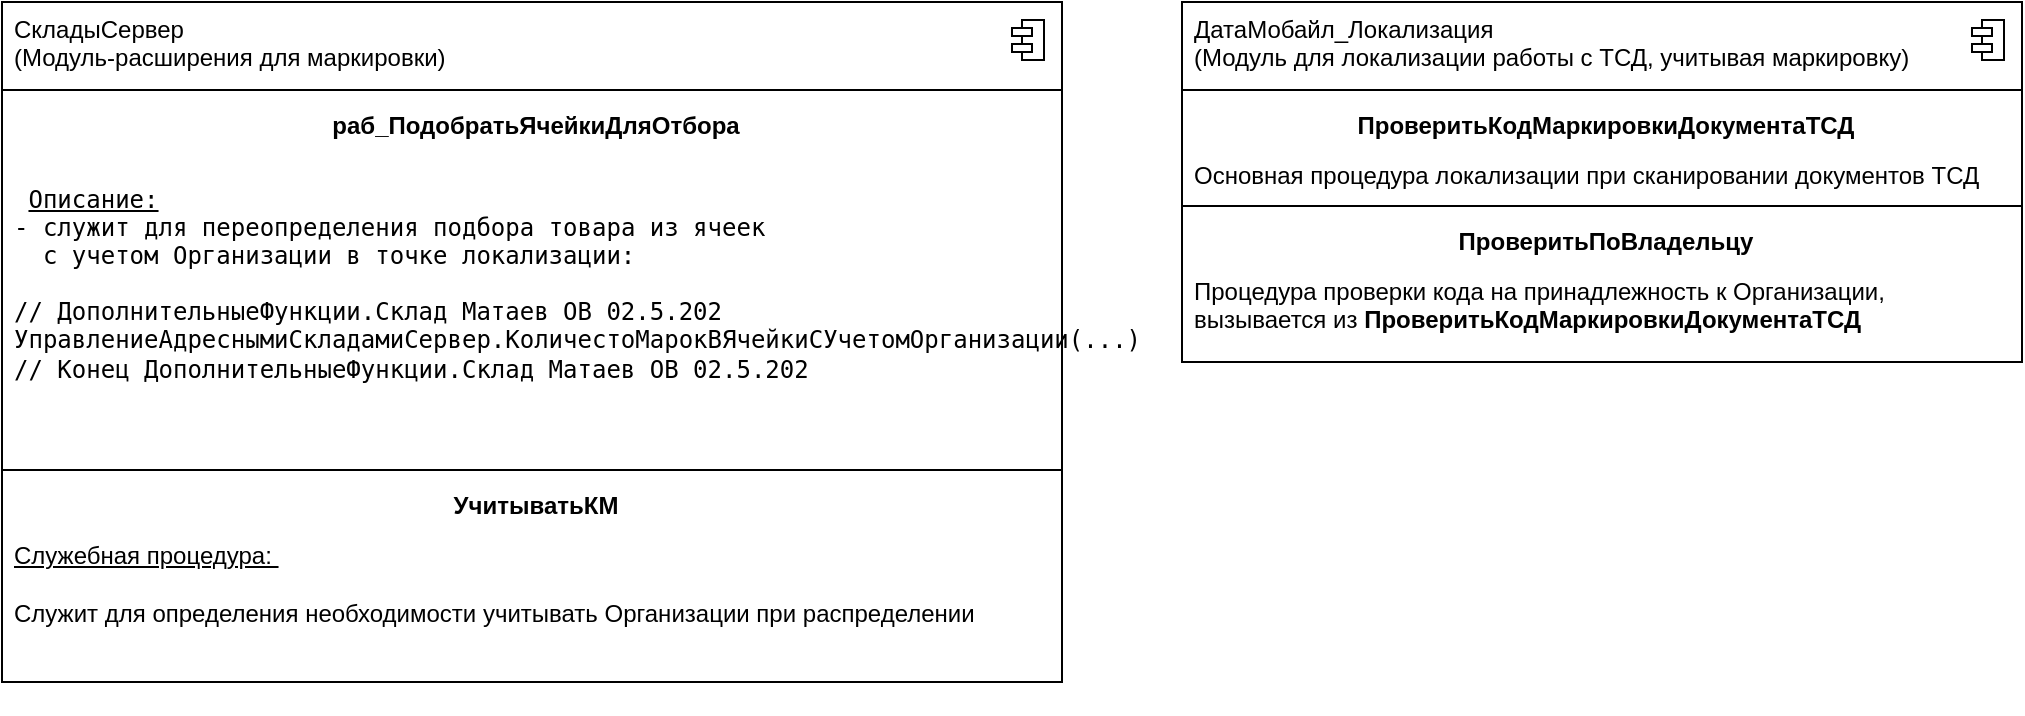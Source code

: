 <mxfile version="24.7.1" type="github">
  <diagram name="Страница — 1" id="94yq8rON1ORlZ_m-I1sI">
    <mxGraphModel dx="1845" dy="1217" grid="1" gridSize="10" guides="1" tooltips="1" connect="1" arrows="1" fold="1" page="0" pageScale="1" pageWidth="827" pageHeight="1169" math="0" shadow="0">
      <root>
        <mxCell id="0" />
        <mxCell id="1" parent="0" />
        <mxCell id="P559ENG4m1cFqqR3Orcd-9" value="" style="fontStyle=1;align=center;verticalAlign=top;childLayout=stackLayout;horizontal=1;horizontalStack=0;resizeParent=1;resizeParentMax=0;resizeLast=0;marginBottom=0;" vertex="1" parent="1">
          <mxGeometry x="-90" y="-380" width="530" height="340" as="geometry" />
        </mxCell>
        <mxCell id="P559ENG4m1cFqqR3Orcd-10" value="&lt;span style=&quot;text-align: center;&quot;&gt;СкладыСервер&lt;/span&gt;&lt;div style=&quot;text-align: center;&quot;&gt;(Модуль-расширения для маркировки)&lt;/div&gt;" style="html=1;align=left;spacingLeft=4;verticalAlign=top;strokeColor=none;fillColor=none;whiteSpace=wrap;" vertex="1" parent="P559ENG4m1cFqqR3Orcd-9">
          <mxGeometry width="530" height="40" as="geometry" />
        </mxCell>
        <mxCell id="P559ENG4m1cFqqR3Orcd-11" value="" style="shape=module;jettyWidth=10;jettyHeight=4;" vertex="1" parent="P559ENG4m1cFqqR3Orcd-10">
          <mxGeometry x="1" width="16" height="20" relative="1" as="geometry">
            <mxPoint x="-25" y="9" as="offset" />
          </mxGeometry>
        </mxCell>
        <mxCell id="P559ENG4m1cFqqR3Orcd-12" value="" style="line;strokeWidth=1;fillColor=none;align=left;verticalAlign=middle;spacingTop=-1;spacingLeft=3;spacingRight=3;rotatable=0;labelPosition=right;points=[];portConstraint=eastwest;" vertex="1" parent="P559ENG4m1cFqqR3Orcd-9">
          <mxGeometry y="40" width="530" height="8" as="geometry" />
        </mxCell>
        <mxCell id="P559ENG4m1cFqqR3Orcd-13" value="&lt;span style=&quot;text-align: left;&quot;&gt;раб_ПодобратьЯчейкиДляОтбора&lt;/span&gt;" style="html=1;align=center;spacingLeft=4;verticalAlign=top;strokeColor=none;fillColor=none;whiteSpace=wrap;fontStyle=1" vertex="1" parent="P559ENG4m1cFqqR3Orcd-9">
          <mxGeometry y="48" width="530" height="25" as="geometry" />
        </mxCell>
        <mxCell id="P559ENG4m1cFqqR3Orcd-14" value="&lt;pre style=&quot;text-align: justify; height: 2px;&quot;&gt; &lt;u&gt;Описание:&lt;/u&gt;&amp;nbsp; &lt;/pre&gt;&lt;pre style=&quot;text-align: justify; height: 2px;&quot;&gt;- &lt;span style=&quot;background-color: initial;&quot;&gt;служит для переопределения подбора товара из ячеек&lt;/span&gt;&lt;/pre&gt;&lt;pre style=&quot;text-align: justify; height: 2px;&quot;&gt;&lt;span style=&quot;background-color: initial;&quot;&gt;  с учетом Организации в точке локализации:&lt;/span&gt;&lt;/pre&gt;&lt;pre style=&quot;text-align: justify; height: 2px;&quot;&gt;&lt;span style=&quot;background-color: initial;&quot;&gt;&lt;br&gt;&lt;/span&gt;&lt;/pre&gt;&lt;pre style=&quot;text-align: justify; height: 2px;&quot;&gt;&lt;span style=&quot;background-color: initial;&quot;&gt;// ДополнительныеФункции.Склад Матаев ОВ 02.5.202&lt;br&gt;УправлениеАдреснымиСкладамиСервер.КоличестоМарокВЯчейкиСУчетомОрганизации(...)&lt;br&gt;// Конец ДополнительныеФункции.Склад Матаев ОВ 02.5.202&lt;/span&gt;&lt;span style=&quot;background-color: initial;&quot;&gt;&lt;br&gt;&lt;/span&gt;&lt;/pre&gt;&lt;pre style=&quot;text-align: justify; height: 2px;&quot;&gt;&lt;span style=&quot;background-color: initial;&quot;&gt;&lt;br&gt;&lt;/span&gt;&lt;/pre&gt;&lt;div style=&quot;text-align: justify;&quot;&gt;&lt;br&gt;&lt;/div&gt;" style="html=1;align=left;spacingLeft=4;verticalAlign=top;strokeColor=none;fillColor=none;whiteSpace=wrap;" vertex="1" parent="P559ENG4m1cFqqR3Orcd-9">
          <mxGeometry y="73" width="530" height="157" as="geometry" />
        </mxCell>
        <mxCell id="P559ENG4m1cFqqR3Orcd-15" value="" style="line;strokeWidth=1;fillColor=none;align=left;verticalAlign=middle;spacingTop=-1;spacingLeft=3;spacingRight=3;rotatable=0;labelPosition=right;points=[];portConstraint=eastwest;" vertex="1" parent="P559ENG4m1cFqqR3Orcd-9">
          <mxGeometry y="230" width="530" height="8" as="geometry" />
        </mxCell>
        <mxCell id="P559ENG4m1cFqqR3Orcd-16" value="УчитыватьКМ" style="html=1;align=center;spacingLeft=4;verticalAlign=top;strokeColor=none;fillColor=none;whiteSpace=wrap;fontStyle=1" vertex="1" parent="P559ENG4m1cFqqR3Orcd-9">
          <mxGeometry y="238" width="530" height="25" as="geometry" />
        </mxCell>
        <mxCell id="P559ENG4m1cFqqR3Orcd-17" value="&lt;u&gt;Служебная процедура:&amp;nbsp;&lt;/u&gt;&lt;div&gt;&lt;br&gt;&lt;/div&gt;&lt;div&gt;Служит для определения необходимости учитывать Организации при распределении&lt;/div&gt;&lt;div&gt;&lt;br&gt;&lt;div&gt;&lt;br&gt;&lt;/div&gt;&lt;div&gt;&lt;br&gt;&lt;/div&gt;&lt;/div&gt;" style="html=1;align=left;spacingLeft=4;verticalAlign=top;strokeColor=none;fillColor=none;whiteSpace=wrap;" vertex="1" parent="P559ENG4m1cFqqR3Orcd-9">
          <mxGeometry y="263" width="530" height="77" as="geometry" />
        </mxCell>
        <mxCell id="P559ENG4m1cFqqR3Orcd-18" value="" style="fontStyle=1;align=center;verticalAlign=top;childLayout=stackLayout;horizontal=1;horizontalStack=0;resizeParent=1;resizeParentMax=0;resizeLast=0;marginBottom=0;" vertex="1" parent="1">
          <mxGeometry x="500" y="-380" width="420" height="180" as="geometry" />
        </mxCell>
        <mxCell id="P559ENG4m1cFqqR3Orcd-19" value="ДатаМобайл_Локализация&lt;div&gt;(Модуль для локализации работы с ТСД, учитывая маркировку)&lt;/div&gt;" style="html=1;align=left;spacingLeft=4;verticalAlign=top;strokeColor=none;fillColor=none;whiteSpace=wrap;" vertex="1" parent="P559ENG4m1cFqqR3Orcd-18">
          <mxGeometry width="420" height="40" as="geometry" />
        </mxCell>
        <mxCell id="P559ENG4m1cFqqR3Orcd-20" value="" style="shape=module;jettyWidth=10;jettyHeight=4;" vertex="1" parent="P559ENG4m1cFqqR3Orcd-19">
          <mxGeometry x="1" width="16" height="20" relative="1" as="geometry">
            <mxPoint x="-25" y="9" as="offset" />
          </mxGeometry>
        </mxCell>
        <mxCell id="P559ENG4m1cFqqR3Orcd-21" value="" style="line;strokeWidth=1;fillColor=none;align=left;verticalAlign=middle;spacingTop=-1;spacingLeft=3;spacingRight=3;rotatable=0;labelPosition=right;points=[];portConstraint=eastwest;" vertex="1" parent="P559ENG4m1cFqqR3Orcd-18">
          <mxGeometry y="40" width="420" height="8" as="geometry" />
        </mxCell>
        <mxCell id="P559ENG4m1cFqqR3Orcd-22" value="ПроверитьКодМаркировкиДокументаТСД" style="html=1;align=center;spacingLeft=4;verticalAlign=top;strokeColor=none;fillColor=none;whiteSpace=wrap;fontStyle=1" vertex="1" parent="P559ENG4m1cFqqR3Orcd-18">
          <mxGeometry y="48" width="420" height="25" as="geometry" />
        </mxCell>
        <mxCell id="P559ENG4m1cFqqR3Orcd-23" value="Основная процедура локализации при сканировании документов ТСД" style="html=1;align=left;spacingLeft=4;verticalAlign=top;strokeColor=none;fillColor=none;whiteSpace=wrap;" vertex="1" parent="P559ENG4m1cFqqR3Orcd-18">
          <mxGeometry y="73" width="420" height="25" as="geometry" />
        </mxCell>
        <mxCell id="P559ENG4m1cFqqR3Orcd-24" value="" style="line;strokeWidth=1;fillColor=none;align=left;verticalAlign=middle;spacingTop=-1;spacingLeft=3;spacingRight=3;rotatable=0;labelPosition=right;points=[];portConstraint=eastwest;" vertex="1" parent="P559ENG4m1cFqqR3Orcd-18">
          <mxGeometry y="98" width="420" height="8" as="geometry" />
        </mxCell>
        <mxCell id="P559ENG4m1cFqqR3Orcd-25" value="ПроверитьПоВладельцу" style="html=1;align=center;spacingLeft=4;verticalAlign=top;strokeColor=none;fillColor=none;whiteSpace=wrap;fontStyle=1" vertex="1" parent="P559ENG4m1cFqqR3Orcd-18">
          <mxGeometry y="106" width="420" height="25" as="geometry" />
        </mxCell>
        <mxCell id="P559ENG4m1cFqqR3Orcd-26" value="Процедура проверки кода на принадлежность к Организации, вызывается из&amp;nbsp;&lt;span style=&quot;font-weight: 700; text-align: center;&quot;&gt;ПроверитьКодМаркировкиДокументаТСД&lt;/span&gt;&lt;div&gt;&lt;span style=&quot;font-weight: 700; text-align: center;&quot;&gt;&lt;br&gt;&lt;/span&gt;&lt;/div&gt;" style="html=1;align=left;spacingLeft=4;verticalAlign=top;strokeColor=none;fillColor=none;whiteSpace=wrap;" vertex="1" parent="P559ENG4m1cFqqR3Orcd-18">
          <mxGeometry y="131" width="420" height="49" as="geometry" />
        </mxCell>
      </root>
    </mxGraphModel>
  </diagram>
</mxfile>
